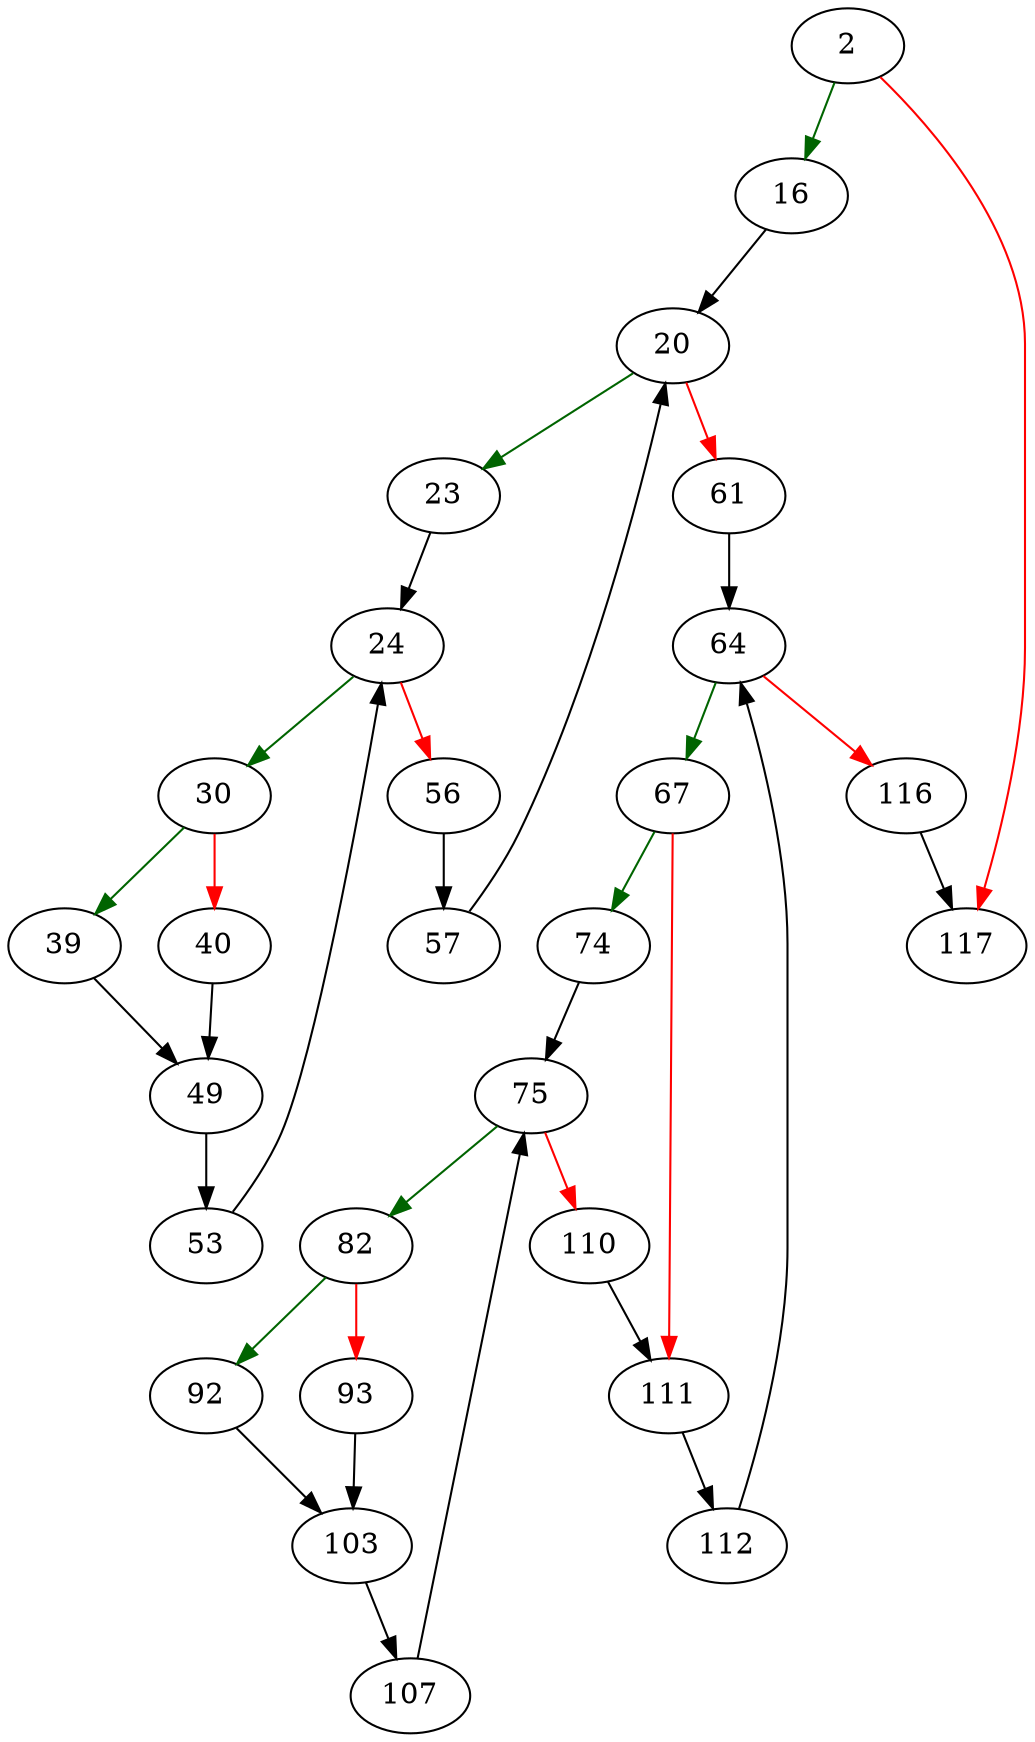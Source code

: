 strict digraph "sqlite3FkOldmask" {
	// Node definitions.
	2 [entry=true];
	16;
	117;
	20;
	23;
	61;
	24;
	30;
	56;
	39;
	40;
	49;
	53;
	57;
	64;
	67;
	116;
	74;
	111;
	75;
	82;
	110;
	92;
	93;
	103;
	107;
	112;

	// Edge definitions.
	2 -> 16 [
		color=darkgreen
		cond=true
	];
	2 -> 117 [
		color=red
		cond=false
	];
	16 -> 20;
	20 -> 23 [
		color=darkgreen
		cond=true
	];
	20 -> 61 [
		color=red
		cond=false
	];
	23 -> 24;
	61 -> 64;
	24 -> 30 [
		color=darkgreen
		cond=true
	];
	24 -> 56 [
		color=red
		cond=false
	];
	30 -> 39 [
		color=darkgreen
		cond=true
	];
	30 -> 40 [
		color=red
		cond=false
	];
	56 -> 57;
	39 -> 49;
	40 -> 49;
	49 -> 53;
	53 -> 24;
	57 -> 20;
	64 -> 67 [
		color=darkgreen
		cond=true
	];
	64 -> 116 [
		color=red
		cond=false
	];
	67 -> 74 [
		color=darkgreen
		cond=true
	];
	67 -> 111 [
		color=red
		cond=false
	];
	116 -> 117;
	74 -> 75;
	111 -> 112;
	75 -> 82 [
		color=darkgreen
		cond=true
	];
	75 -> 110 [
		color=red
		cond=false
	];
	82 -> 92 [
		color=darkgreen
		cond=true
	];
	82 -> 93 [
		color=red
		cond=false
	];
	110 -> 111;
	92 -> 103;
	93 -> 103;
	103 -> 107;
	107 -> 75;
	112 -> 64;
}